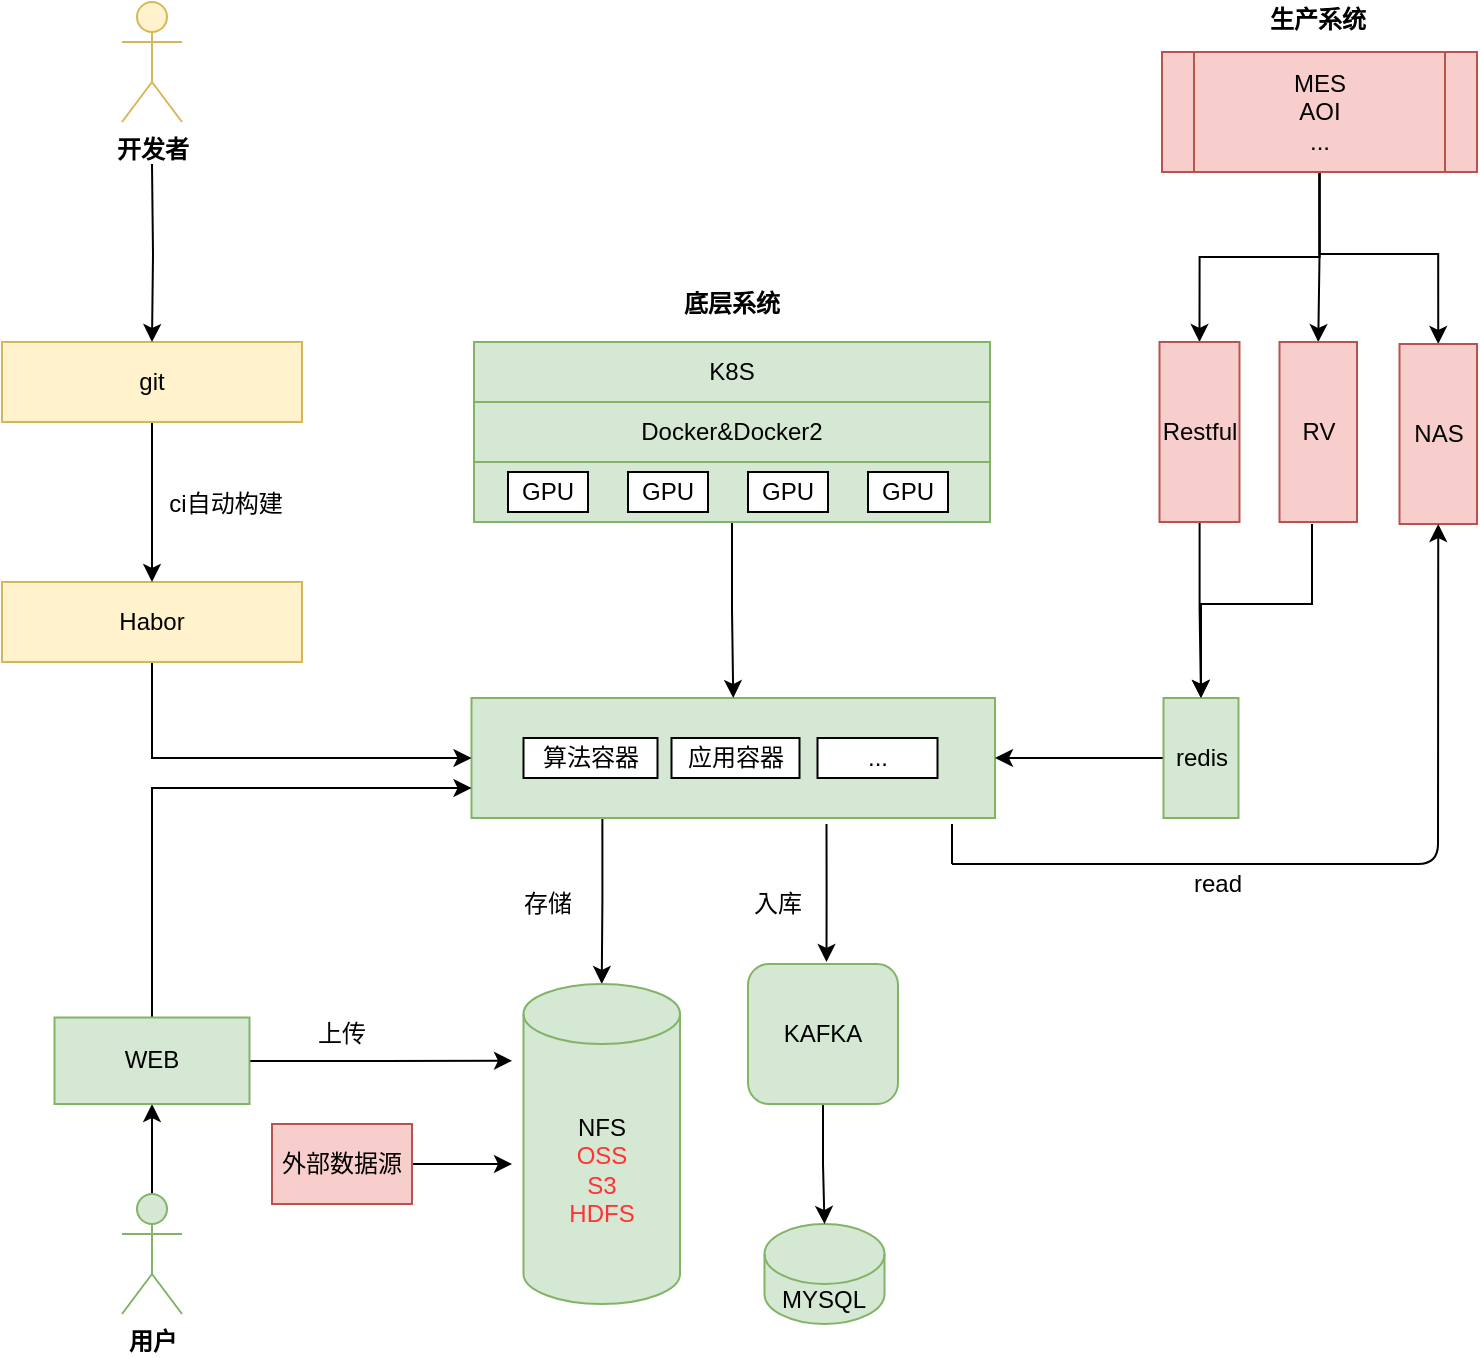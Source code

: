 <mxfile version="13.8.1" type="github">
  <diagram id="BvZ-COXXViEzjNhuf3pY" name="Page-1">
    <mxGraphModel dx="1483" dy="783" grid="1" gridSize="10" guides="1" tooltips="1" connect="1" arrows="1" fold="1" page="1" pageScale="1" pageWidth="827" pageHeight="1169" math="0" shadow="0">
      <root>
        <mxCell id="0" />
        <mxCell id="1" parent="0" />
        <mxCell id="W1T311rMxpBIpC6KNnp8-5" value="K8S" style="rounded=0;whiteSpace=wrap;html=1;fillColor=#d5e8d4;strokeColor=#82b366;" parent="1" vertex="1">
          <mxGeometry x="281" y="219" width="258" height="30" as="geometry" />
        </mxCell>
        <mxCell id="W1T311rMxpBIpC6KNnp8-6" value="Docker&amp;amp;Docker2" style="rounded=0;whiteSpace=wrap;html=1;fillColor=#d5e8d4;strokeColor=#82b366;" parent="1" vertex="1">
          <mxGeometry x="281" y="249" width="258" height="30" as="geometry" />
        </mxCell>
        <mxCell id="sp7kLMGzaN918V7uIGgK-52" style="edgeStyle=orthogonalEdgeStyle;rounded=0;orthogonalLoop=1;jettySize=auto;html=1;" edge="1" parent="1">
          <mxGeometry relative="1" as="geometry">
            <mxPoint x="457.25" y="460" as="sourcePoint" />
            <mxPoint x="457.25" y="529" as="targetPoint" />
            <Array as="points">
              <mxPoint x="457.25" y="460" />
              <mxPoint x="457.25" y="495" />
              <mxPoint x="457.25" y="495" />
            </Array>
          </mxGeometry>
        </mxCell>
        <mxCell id="sp7kLMGzaN918V7uIGgK-55" style="edgeStyle=orthogonalEdgeStyle;rounded=0;orthogonalLoop=1;jettySize=auto;html=1;entryX=0.5;entryY=0;entryDx=0;entryDy=0;entryPerimeter=0;exitX=0.25;exitY=1;exitDx=0;exitDy=0;" edge="1" parent="1" source="sp7kLMGzaN918V7uIGgK-3" target="sp7kLMGzaN918V7uIGgK-6">
          <mxGeometry relative="1" as="geometry" />
        </mxCell>
        <mxCell id="sp7kLMGzaN918V7uIGgK-3" value="" style="rounded=0;whiteSpace=wrap;html=1;fillColor=#d5e8d4;strokeColor=#82b366;" vertex="1" parent="1">
          <mxGeometry x="279.75" y="397" width="261.75" height="60" as="geometry" />
        </mxCell>
        <mxCell id="sp7kLMGzaN918V7uIGgK-4" value="算法容器" style="rounded=0;whiteSpace=wrap;html=1;" vertex="1" parent="1">
          <mxGeometry x="305.75" y="417" width="67" height="20" as="geometry" />
        </mxCell>
        <mxCell id="sp7kLMGzaN918V7uIGgK-5" value="应用容器" style="rounded=0;whiteSpace=wrap;html=1;" vertex="1" parent="1">
          <mxGeometry x="379.75" y="417" width="64" height="20" as="geometry" />
        </mxCell>
        <mxCell id="sp7kLMGzaN918V7uIGgK-6" value="NFS&lt;br&gt;&lt;font color=&quot;#ff3333&quot;&gt;OSS&lt;br&gt;S3&lt;br&gt;HDFS&lt;br&gt;&lt;/font&gt;" style="shape=cylinder3;whiteSpace=wrap;html=1;boundedLbl=1;backgroundOutline=1;size=15;fillColor=#d5e8d4;strokeColor=#82b366;" vertex="1" parent="1">
          <mxGeometry x="305.75" y="540" width="78.25" height="160" as="geometry" />
        </mxCell>
        <mxCell id="sp7kLMGzaN918V7uIGgK-7" value="MYSQL" style="shape=cylinder3;whiteSpace=wrap;html=1;boundedLbl=1;backgroundOutline=1;size=15;fillColor=#d5e8d4;strokeColor=#82b366;" vertex="1" parent="1">
          <mxGeometry x="426.25" y="660" width="60" height="50" as="geometry" />
        </mxCell>
        <mxCell id="sp7kLMGzaN918V7uIGgK-51" style="edgeStyle=orthogonalEdgeStyle;rounded=0;orthogonalLoop=1;jettySize=auto;html=1;entryX=0.5;entryY=1;entryDx=0;entryDy=0;" edge="1" parent="1" source="sp7kLMGzaN918V7uIGgK-8" target="sp7kLMGzaN918V7uIGgK-41">
          <mxGeometry relative="1" as="geometry" />
        </mxCell>
        <mxCell id="sp7kLMGzaN918V7uIGgK-8" value="&lt;b&gt;用户&lt;/b&gt;" style="shape=umlActor;verticalLabelPosition=bottom;verticalAlign=top;html=1;outlineConnect=0;fillColor=#d5e8d4;strokeColor=#82b366;" vertex="1" parent="1">
          <mxGeometry x="105" y="645" width="30" height="60" as="geometry" />
        </mxCell>
        <mxCell id="sp7kLMGzaN918V7uIGgK-54" style="edgeStyle=orthogonalEdgeStyle;rounded=0;orthogonalLoop=1;jettySize=auto;html=1;entryX=0.5;entryY=0;entryDx=0;entryDy=0;entryPerimeter=0;" edge="1" parent="1" source="sp7kLMGzaN918V7uIGgK-11" target="sp7kLMGzaN918V7uIGgK-7">
          <mxGeometry relative="1" as="geometry" />
        </mxCell>
        <mxCell id="sp7kLMGzaN918V7uIGgK-11" value="KAFKA" style="rounded=1;whiteSpace=wrap;html=1;fillColor=#d5e8d4;strokeColor=#82b366;" vertex="1" parent="1">
          <mxGeometry x="418" y="530" width="75" height="70" as="geometry" />
        </mxCell>
        <mxCell id="sp7kLMGzaN918V7uIGgK-13" value="..." style="rounded=0;whiteSpace=wrap;html=1;" vertex="1" parent="1">
          <mxGeometry x="452.75" y="417" width="60" height="20" as="geometry" />
        </mxCell>
        <mxCell id="sp7kLMGzaN918V7uIGgK-57" style="edgeStyle=orthogonalEdgeStyle;rounded=0;orthogonalLoop=1;jettySize=auto;html=1;exitX=0.5;exitY=1;exitDx=0;exitDy=0;entryX=0.5;entryY=0;entryDx=0;entryDy=0;" edge="1" parent="1" source="sp7kLMGzaN918V7uIGgK-16" target="sp7kLMGzaN918V7uIGgK-40">
          <mxGeometry relative="1" as="geometry" />
        </mxCell>
        <mxCell id="sp7kLMGzaN918V7uIGgK-58" style="edgeStyle=orthogonalEdgeStyle;rounded=0;orthogonalLoop=1;jettySize=auto;html=1;entryX=0.5;entryY=0;entryDx=0;entryDy=0;" edge="1" parent="1" source="sp7kLMGzaN918V7uIGgK-16" target="sp7kLMGzaN918V7uIGgK-20">
          <mxGeometry relative="1" as="geometry" />
        </mxCell>
        <mxCell id="sp7kLMGzaN918V7uIGgK-59" style="edgeStyle=orthogonalEdgeStyle;rounded=0;orthogonalLoop=1;jettySize=auto;html=1;entryX=0.5;entryY=0;entryDx=0;entryDy=0;" edge="1" parent="1" source="sp7kLMGzaN918V7uIGgK-16" target="sp7kLMGzaN918V7uIGgK-21">
          <mxGeometry relative="1" as="geometry">
            <Array as="points">
              <mxPoint x="704" y="175" />
              <mxPoint x="763" y="175" />
            </Array>
          </mxGeometry>
        </mxCell>
        <mxCell id="sp7kLMGzaN918V7uIGgK-16" value="MES&lt;br&gt;AOI&lt;br&gt;..." style="shape=process;whiteSpace=wrap;html=1;backgroundOutline=1;fillColor=#f8cecc;strokeColor=#b85450;" vertex="1" parent="1">
          <mxGeometry x="625" y="74" width="157.5" height="60" as="geometry" />
        </mxCell>
        <mxCell id="sp7kLMGzaN918V7uIGgK-61" style="edgeStyle=orthogonalEdgeStyle;rounded=0;orthogonalLoop=1;jettySize=auto;html=1;entryX=0.5;entryY=0;entryDx=0;entryDy=0;" edge="1" parent="1" target="sp7kLMGzaN918V7uIGgK-28">
          <mxGeometry relative="1" as="geometry">
            <mxPoint x="700" y="310" as="sourcePoint" />
            <Array as="points">
              <mxPoint x="700" y="350" />
              <mxPoint x="645" y="350" />
            </Array>
          </mxGeometry>
        </mxCell>
        <mxCell id="sp7kLMGzaN918V7uIGgK-20" value="RV" style="rounded=0;whiteSpace=wrap;html=1;fillColor=#f8cecc;strokeColor=#b85450;" vertex="1" parent="1">
          <mxGeometry x="683.75" y="219" width="38.75" height="90" as="geometry" />
        </mxCell>
        <mxCell id="sp7kLMGzaN918V7uIGgK-21" value="NAS" style="rounded=0;whiteSpace=wrap;html=1;fillColor=#f8cecc;strokeColor=#b85450;" vertex="1" parent="1">
          <mxGeometry x="743.75" y="220" width="38.75" height="90" as="geometry" />
        </mxCell>
        <mxCell id="sp7kLMGzaN918V7uIGgK-62" style="edgeStyle=orthogonalEdgeStyle;rounded=0;orthogonalLoop=1;jettySize=auto;html=1;exitX=0;exitY=0.5;exitDx=0;exitDy=0;entryX=1;entryY=0.5;entryDx=0;entryDy=0;" edge="1" parent="1" source="sp7kLMGzaN918V7uIGgK-28" target="sp7kLMGzaN918V7uIGgK-3">
          <mxGeometry relative="1" as="geometry" />
        </mxCell>
        <mxCell id="sp7kLMGzaN918V7uIGgK-28" value="redis" style="rounded=0;whiteSpace=wrap;html=1;fillColor=#d5e8d4;strokeColor=#82b366;" vertex="1" parent="1">
          <mxGeometry x="625.75" y="397" width="37.5" height="60" as="geometry" />
        </mxCell>
        <mxCell id="sp7kLMGzaN918V7uIGgK-49" style="edgeStyle=orthogonalEdgeStyle;rounded=0;orthogonalLoop=1;jettySize=auto;html=1;exitX=0.5;exitY=1;exitDx=0;exitDy=0;entryX=0.5;entryY=0;entryDx=0;entryDy=0;" edge="1" parent="1" source="sp7kLMGzaN918V7uIGgK-30" target="sp7kLMGzaN918V7uIGgK-3">
          <mxGeometry relative="1" as="geometry" />
        </mxCell>
        <mxCell id="sp7kLMGzaN918V7uIGgK-30" value="" style="rounded=0;whiteSpace=wrap;html=1;fillColor=#d5e8d4;strokeColor=#82b366;" vertex="1" parent="1">
          <mxGeometry x="281" y="279" width="258" height="30" as="geometry" />
        </mxCell>
        <mxCell id="sp7kLMGzaN918V7uIGgK-31" value="GPU" style="rounded=0;whiteSpace=wrap;html=1;" vertex="1" parent="1">
          <mxGeometry x="298" y="284" width="40" height="20" as="geometry" />
        </mxCell>
        <mxCell id="sp7kLMGzaN918V7uIGgK-32" value="GPU" style="rounded=0;whiteSpace=wrap;html=1;" vertex="1" parent="1">
          <mxGeometry x="358" y="284" width="40" height="20" as="geometry" />
        </mxCell>
        <mxCell id="sp7kLMGzaN918V7uIGgK-33" value="GPU" style="rounded=0;whiteSpace=wrap;html=1;" vertex="1" parent="1">
          <mxGeometry x="418" y="284" width="40" height="20" as="geometry" />
        </mxCell>
        <mxCell id="sp7kLMGzaN918V7uIGgK-34" value="GPU" style="rounded=0;whiteSpace=wrap;html=1;" vertex="1" parent="1">
          <mxGeometry x="478" y="284" width="40" height="20" as="geometry" />
        </mxCell>
        <mxCell id="sp7kLMGzaN918V7uIGgK-48" style="edgeStyle=orthogonalEdgeStyle;rounded=0;orthogonalLoop=1;jettySize=auto;html=1;entryX=0;entryY=0.5;entryDx=0;entryDy=0;" edge="1" parent="1" source="sp7kLMGzaN918V7uIGgK-37" target="sp7kLMGzaN918V7uIGgK-3">
          <mxGeometry relative="1" as="geometry">
            <Array as="points">
              <mxPoint x="120" y="427" />
            </Array>
          </mxGeometry>
        </mxCell>
        <mxCell id="sp7kLMGzaN918V7uIGgK-37" value="Habor" style="rounded=0;whiteSpace=wrap;html=1;fillColor=#fff2cc;strokeColor=#d6b656;" vertex="1" parent="1">
          <mxGeometry x="45" y="339" width="150" height="40" as="geometry" />
        </mxCell>
        <mxCell id="sp7kLMGzaN918V7uIGgK-47" style="edgeStyle=orthogonalEdgeStyle;rounded=0;orthogonalLoop=1;jettySize=auto;html=1;exitX=0.5;exitY=1;exitDx=0;exitDy=0;entryX=0.5;entryY=0;entryDx=0;entryDy=0;" edge="1" parent="1" source="sp7kLMGzaN918V7uIGgK-38" target="sp7kLMGzaN918V7uIGgK-37">
          <mxGeometry relative="1" as="geometry" />
        </mxCell>
        <mxCell id="sp7kLMGzaN918V7uIGgK-38" value="git" style="rounded=0;whiteSpace=wrap;html=1;fillColor=#fff2cc;strokeColor=#d6b656;" vertex="1" parent="1">
          <mxGeometry x="45" y="219" width="150" height="40" as="geometry" />
        </mxCell>
        <mxCell id="sp7kLMGzaN918V7uIGgK-46" style="edgeStyle=orthogonalEdgeStyle;rounded=0;orthogonalLoop=1;jettySize=auto;html=1;entryX=0.5;entryY=0;entryDx=0;entryDy=0;" edge="1" parent="1" target="sp7kLMGzaN918V7uIGgK-38">
          <mxGeometry relative="1" as="geometry">
            <mxPoint x="120" y="130" as="sourcePoint" />
          </mxGeometry>
        </mxCell>
        <mxCell id="sp7kLMGzaN918V7uIGgK-39" value="&lt;b&gt;开发者&lt;/b&gt;" style="shape=umlActor;verticalLabelPosition=bottom;verticalAlign=top;html=1;outlineConnect=0;fillColor=#fff2cc;strokeColor=#d6b656;" vertex="1" parent="1">
          <mxGeometry x="105" y="49" width="30" height="60" as="geometry" />
        </mxCell>
        <mxCell id="sp7kLMGzaN918V7uIGgK-60" style="edgeStyle=orthogonalEdgeStyle;rounded=0;orthogonalLoop=1;jettySize=auto;html=1;entryX=0.5;entryY=0;entryDx=0;entryDy=0;" edge="1" parent="1" source="sp7kLMGzaN918V7uIGgK-40" target="sp7kLMGzaN918V7uIGgK-28">
          <mxGeometry relative="1" as="geometry" />
        </mxCell>
        <mxCell id="sp7kLMGzaN918V7uIGgK-40" value="Restful" style="rounded=0;whiteSpace=wrap;html=1;fillColor=#f8cecc;strokeColor=#b85450;" vertex="1" parent="1">
          <mxGeometry x="623.75" y="219" width="40" height="90" as="geometry" />
        </mxCell>
        <mxCell id="sp7kLMGzaN918V7uIGgK-50" style="edgeStyle=orthogonalEdgeStyle;rounded=0;orthogonalLoop=1;jettySize=auto;html=1;exitX=0.5;exitY=0;exitDx=0;exitDy=0;entryX=0;entryY=0.75;entryDx=0;entryDy=0;" edge="1" parent="1" source="sp7kLMGzaN918V7uIGgK-41" target="sp7kLMGzaN918V7uIGgK-3">
          <mxGeometry relative="1" as="geometry" />
        </mxCell>
        <mxCell id="sp7kLMGzaN918V7uIGgK-56" style="edgeStyle=orthogonalEdgeStyle;rounded=0;orthogonalLoop=1;jettySize=auto;html=1;" edge="1" parent="1" source="sp7kLMGzaN918V7uIGgK-41">
          <mxGeometry relative="1" as="geometry">
            <mxPoint x="300" y="578.375" as="targetPoint" />
          </mxGeometry>
        </mxCell>
        <mxCell id="sp7kLMGzaN918V7uIGgK-41" value="WEB" style="rounded=0;whiteSpace=wrap;html=1;fillColor=#d5e8d4;strokeColor=#82b366;" vertex="1" parent="1">
          <mxGeometry x="71.25" y="556.75" width="97.5" height="43.25" as="geometry" />
        </mxCell>
        <mxCell id="sp7kLMGzaN918V7uIGgK-44" value="&lt;b&gt;生产系统&lt;/b&gt;" style="text;html=1;strokeColor=none;fillColor=none;align=center;verticalAlign=middle;whiteSpace=wrap;rounded=0;" vertex="1" parent="1">
          <mxGeometry x="673.13" y="48" width="60" height="20" as="geometry" />
        </mxCell>
        <mxCell id="sp7kLMGzaN918V7uIGgK-64" value="&lt;b&gt;底层系统&lt;/b&gt;" style="text;html=1;strokeColor=none;fillColor=none;align=center;verticalAlign=middle;whiteSpace=wrap;rounded=0;" vertex="1" parent="1">
          <mxGeometry x="379.75" y="190" width="60" height="20" as="geometry" />
        </mxCell>
        <mxCell id="sp7kLMGzaN918V7uIGgK-65" value="ci自动构建" style="text;html=1;strokeColor=none;fillColor=none;align=center;verticalAlign=middle;whiteSpace=wrap;rounded=0;" vertex="1" parent="1">
          <mxGeometry x="124" y="290" width="66" height="20" as="geometry" />
        </mxCell>
        <mxCell id="sp7kLMGzaN918V7uIGgK-66" value="上传" style="text;html=1;strokeColor=none;fillColor=none;align=center;verticalAlign=middle;whiteSpace=wrap;rounded=0;" vertex="1" parent="1">
          <mxGeometry x="195" y="555" width="40" height="20" as="geometry" />
        </mxCell>
        <mxCell id="sp7kLMGzaN918V7uIGgK-68" style="edgeStyle=orthogonalEdgeStyle;rounded=0;orthogonalLoop=1;jettySize=auto;html=1;" edge="1" parent="1" source="sp7kLMGzaN918V7uIGgK-67">
          <mxGeometry relative="1" as="geometry">
            <mxPoint x="300" y="630" as="targetPoint" />
          </mxGeometry>
        </mxCell>
        <mxCell id="sp7kLMGzaN918V7uIGgK-67" value="外部数据源" style="rounded=0;whiteSpace=wrap;html=1;fillColor=#f8cecc;strokeColor=#b85450;" vertex="1" parent="1">
          <mxGeometry x="180" y="610" width="70" height="40" as="geometry" />
        </mxCell>
        <mxCell id="sp7kLMGzaN918V7uIGgK-69" value="read" style="text;html=1;strokeColor=none;fillColor=none;align=center;verticalAlign=middle;whiteSpace=wrap;rounded=0;" vertex="1" parent="1">
          <mxGeometry x="633.13" y="480" width="40" height="20" as="geometry" />
        </mxCell>
        <mxCell id="sp7kLMGzaN918V7uIGgK-71" value="" style="endArrow=classic;html=1;entryX=0.5;entryY=1;entryDx=0;entryDy=0;" edge="1" parent="1" target="sp7kLMGzaN918V7uIGgK-21">
          <mxGeometry width="50" height="50" relative="1" as="geometry">
            <mxPoint x="520" y="480" as="sourcePoint" />
            <mxPoint x="230" y="370" as="targetPoint" />
            <Array as="points">
              <mxPoint x="763" y="480" />
            </Array>
          </mxGeometry>
        </mxCell>
        <mxCell id="sp7kLMGzaN918V7uIGgK-72" value="" style="endArrow=none;html=1;" edge="1" parent="1">
          <mxGeometry width="50" height="50" relative="1" as="geometry">
            <mxPoint x="520" y="480" as="sourcePoint" />
            <mxPoint x="520" y="460" as="targetPoint" />
          </mxGeometry>
        </mxCell>
        <mxCell id="sp7kLMGzaN918V7uIGgK-73" value="存储" style="text;html=1;strokeColor=none;fillColor=none;align=center;verticalAlign=middle;whiteSpace=wrap;rounded=0;" vertex="1" parent="1">
          <mxGeometry x="298" y="490" width="40" height="20" as="geometry" />
        </mxCell>
        <mxCell id="sp7kLMGzaN918V7uIGgK-74" value="入库" style="text;html=1;strokeColor=none;fillColor=none;align=center;verticalAlign=middle;whiteSpace=wrap;rounded=0;" vertex="1" parent="1">
          <mxGeometry x="413" y="490" width="40" height="20" as="geometry" />
        </mxCell>
      </root>
    </mxGraphModel>
  </diagram>
</mxfile>
